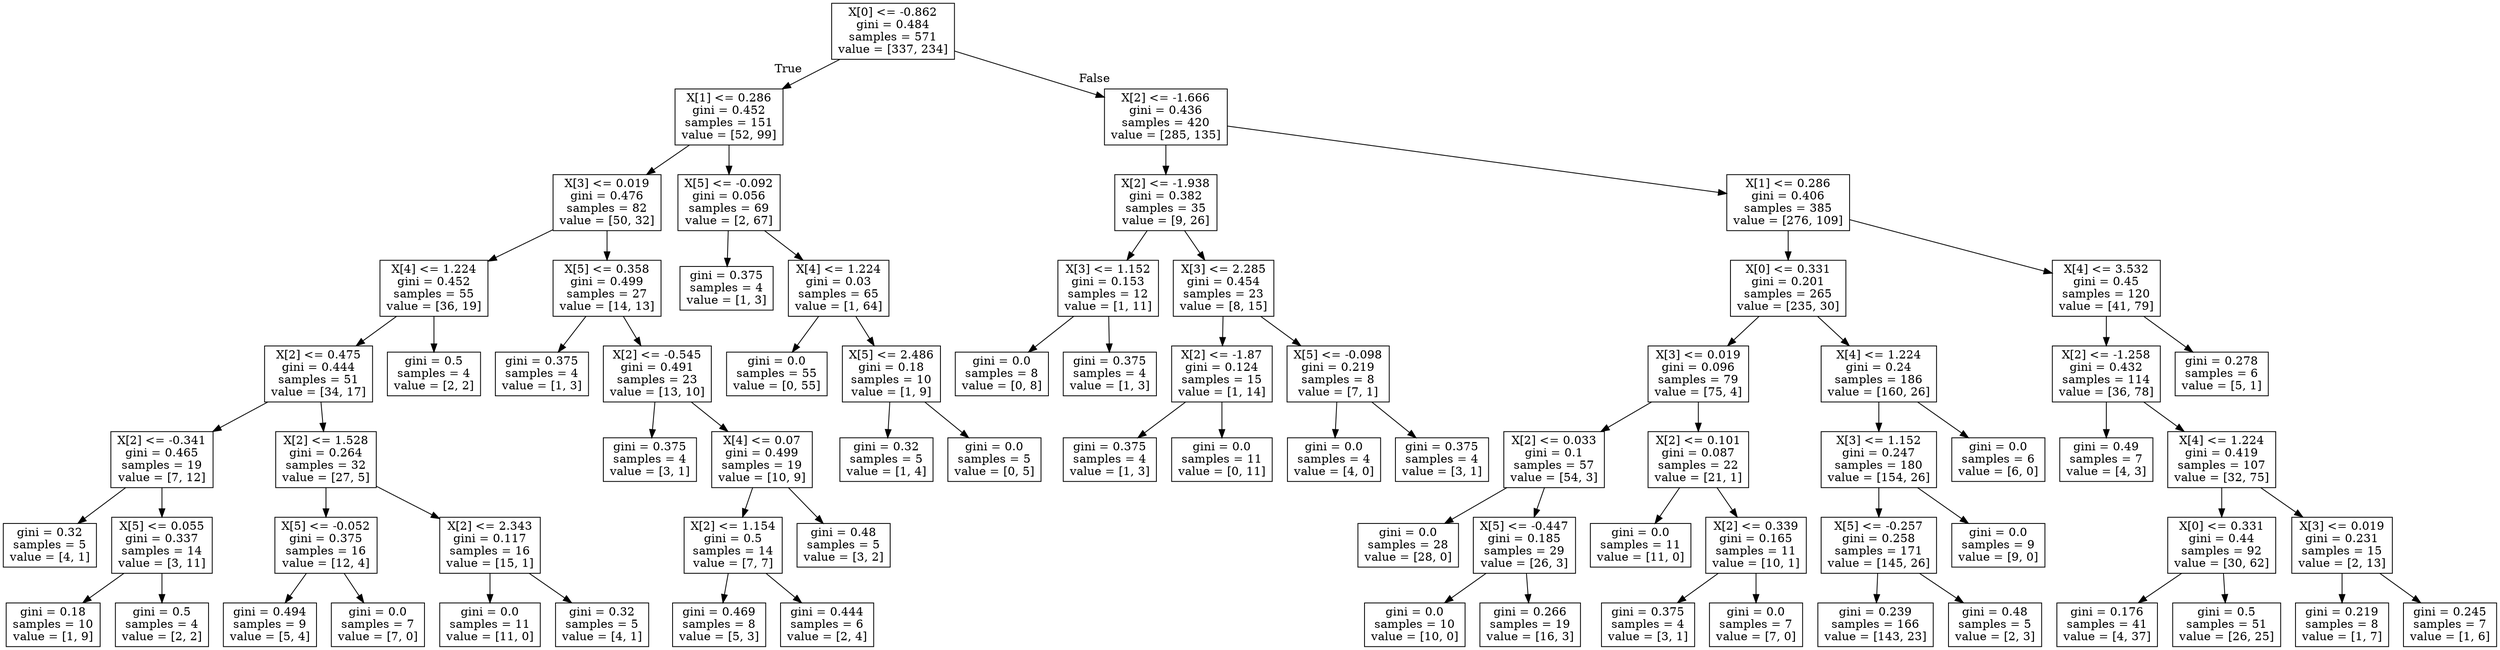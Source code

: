 digraph Tree {
node [shape=box] ;
0 [label="X[0] <= -0.862\ngini = 0.484\nsamples = 571\nvalue = [337, 234]"] ;
1 [label="X[1] <= 0.286\ngini = 0.452\nsamples = 151\nvalue = [52, 99]"] ;
0 -> 1 [labeldistance=2.5, labelangle=45, headlabel="True"] ;
2 [label="X[3] <= 0.019\ngini = 0.476\nsamples = 82\nvalue = [50, 32]"] ;
1 -> 2 ;
3 [label="X[4] <= 1.224\ngini = 0.452\nsamples = 55\nvalue = [36, 19]"] ;
2 -> 3 ;
4 [label="X[2] <= 0.475\ngini = 0.444\nsamples = 51\nvalue = [34, 17]"] ;
3 -> 4 ;
5 [label="X[2] <= -0.341\ngini = 0.465\nsamples = 19\nvalue = [7, 12]"] ;
4 -> 5 ;
6 [label="gini = 0.32\nsamples = 5\nvalue = [4, 1]"] ;
5 -> 6 ;
7 [label="X[5] <= 0.055\ngini = 0.337\nsamples = 14\nvalue = [3, 11]"] ;
5 -> 7 ;
8 [label="gini = 0.18\nsamples = 10\nvalue = [1, 9]"] ;
7 -> 8 ;
9 [label="gini = 0.5\nsamples = 4\nvalue = [2, 2]"] ;
7 -> 9 ;
10 [label="X[2] <= 1.528\ngini = 0.264\nsamples = 32\nvalue = [27, 5]"] ;
4 -> 10 ;
11 [label="X[5] <= -0.052\ngini = 0.375\nsamples = 16\nvalue = [12, 4]"] ;
10 -> 11 ;
12 [label="gini = 0.494\nsamples = 9\nvalue = [5, 4]"] ;
11 -> 12 ;
13 [label="gini = 0.0\nsamples = 7\nvalue = [7, 0]"] ;
11 -> 13 ;
14 [label="X[2] <= 2.343\ngini = 0.117\nsamples = 16\nvalue = [15, 1]"] ;
10 -> 14 ;
15 [label="gini = 0.0\nsamples = 11\nvalue = [11, 0]"] ;
14 -> 15 ;
16 [label="gini = 0.32\nsamples = 5\nvalue = [4, 1]"] ;
14 -> 16 ;
17 [label="gini = 0.5\nsamples = 4\nvalue = [2, 2]"] ;
3 -> 17 ;
18 [label="X[5] <= 0.358\ngini = 0.499\nsamples = 27\nvalue = [14, 13]"] ;
2 -> 18 ;
19 [label="gini = 0.375\nsamples = 4\nvalue = [1, 3]"] ;
18 -> 19 ;
20 [label="X[2] <= -0.545\ngini = 0.491\nsamples = 23\nvalue = [13, 10]"] ;
18 -> 20 ;
21 [label="gini = 0.375\nsamples = 4\nvalue = [3, 1]"] ;
20 -> 21 ;
22 [label="X[4] <= 0.07\ngini = 0.499\nsamples = 19\nvalue = [10, 9]"] ;
20 -> 22 ;
23 [label="X[2] <= 1.154\ngini = 0.5\nsamples = 14\nvalue = [7, 7]"] ;
22 -> 23 ;
24 [label="gini = 0.469\nsamples = 8\nvalue = [5, 3]"] ;
23 -> 24 ;
25 [label="gini = 0.444\nsamples = 6\nvalue = [2, 4]"] ;
23 -> 25 ;
26 [label="gini = 0.48\nsamples = 5\nvalue = [3, 2]"] ;
22 -> 26 ;
27 [label="X[5] <= -0.092\ngini = 0.056\nsamples = 69\nvalue = [2, 67]"] ;
1 -> 27 ;
28 [label="gini = 0.375\nsamples = 4\nvalue = [1, 3]"] ;
27 -> 28 ;
29 [label="X[4] <= 1.224\ngini = 0.03\nsamples = 65\nvalue = [1, 64]"] ;
27 -> 29 ;
30 [label="gini = 0.0\nsamples = 55\nvalue = [0, 55]"] ;
29 -> 30 ;
31 [label="X[5] <= 2.486\ngini = 0.18\nsamples = 10\nvalue = [1, 9]"] ;
29 -> 31 ;
32 [label="gini = 0.32\nsamples = 5\nvalue = [1, 4]"] ;
31 -> 32 ;
33 [label="gini = 0.0\nsamples = 5\nvalue = [0, 5]"] ;
31 -> 33 ;
34 [label="X[2] <= -1.666\ngini = 0.436\nsamples = 420\nvalue = [285, 135]"] ;
0 -> 34 [labeldistance=2.5, labelangle=-45, headlabel="False"] ;
35 [label="X[2] <= -1.938\ngini = 0.382\nsamples = 35\nvalue = [9, 26]"] ;
34 -> 35 ;
36 [label="X[3] <= 1.152\ngini = 0.153\nsamples = 12\nvalue = [1, 11]"] ;
35 -> 36 ;
37 [label="gini = 0.0\nsamples = 8\nvalue = [0, 8]"] ;
36 -> 37 ;
38 [label="gini = 0.375\nsamples = 4\nvalue = [1, 3]"] ;
36 -> 38 ;
39 [label="X[3] <= 2.285\ngini = 0.454\nsamples = 23\nvalue = [8, 15]"] ;
35 -> 39 ;
40 [label="X[2] <= -1.87\ngini = 0.124\nsamples = 15\nvalue = [1, 14]"] ;
39 -> 40 ;
41 [label="gini = 0.375\nsamples = 4\nvalue = [1, 3]"] ;
40 -> 41 ;
42 [label="gini = 0.0\nsamples = 11\nvalue = [0, 11]"] ;
40 -> 42 ;
43 [label="X[5] <= -0.098\ngini = 0.219\nsamples = 8\nvalue = [7, 1]"] ;
39 -> 43 ;
44 [label="gini = 0.0\nsamples = 4\nvalue = [4, 0]"] ;
43 -> 44 ;
45 [label="gini = 0.375\nsamples = 4\nvalue = [3, 1]"] ;
43 -> 45 ;
46 [label="X[1] <= 0.286\ngini = 0.406\nsamples = 385\nvalue = [276, 109]"] ;
34 -> 46 ;
47 [label="X[0] <= 0.331\ngini = 0.201\nsamples = 265\nvalue = [235, 30]"] ;
46 -> 47 ;
48 [label="X[3] <= 0.019\ngini = 0.096\nsamples = 79\nvalue = [75, 4]"] ;
47 -> 48 ;
49 [label="X[2] <= 0.033\ngini = 0.1\nsamples = 57\nvalue = [54, 3]"] ;
48 -> 49 ;
50 [label="gini = 0.0\nsamples = 28\nvalue = [28, 0]"] ;
49 -> 50 ;
51 [label="X[5] <= -0.447\ngini = 0.185\nsamples = 29\nvalue = [26, 3]"] ;
49 -> 51 ;
52 [label="gini = 0.0\nsamples = 10\nvalue = [10, 0]"] ;
51 -> 52 ;
53 [label="gini = 0.266\nsamples = 19\nvalue = [16, 3]"] ;
51 -> 53 ;
54 [label="X[2] <= 0.101\ngini = 0.087\nsamples = 22\nvalue = [21, 1]"] ;
48 -> 54 ;
55 [label="gini = 0.0\nsamples = 11\nvalue = [11, 0]"] ;
54 -> 55 ;
56 [label="X[2] <= 0.339\ngini = 0.165\nsamples = 11\nvalue = [10, 1]"] ;
54 -> 56 ;
57 [label="gini = 0.375\nsamples = 4\nvalue = [3, 1]"] ;
56 -> 57 ;
58 [label="gini = 0.0\nsamples = 7\nvalue = [7, 0]"] ;
56 -> 58 ;
59 [label="X[4] <= 1.224\ngini = 0.24\nsamples = 186\nvalue = [160, 26]"] ;
47 -> 59 ;
60 [label="X[3] <= 1.152\ngini = 0.247\nsamples = 180\nvalue = [154, 26]"] ;
59 -> 60 ;
61 [label="X[5] <= -0.257\ngini = 0.258\nsamples = 171\nvalue = [145, 26]"] ;
60 -> 61 ;
62 [label="gini = 0.239\nsamples = 166\nvalue = [143, 23]"] ;
61 -> 62 ;
63 [label="gini = 0.48\nsamples = 5\nvalue = [2, 3]"] ;
61 -> 63 ;
64 [label="gini = 0.0\nsamples = 9\nvalue = [9, 0]"] ;
60 -> 64 ;
65 [label="gini = 0.0\nsamples = 6\nvalue = [6, 0]"] ;
59 -> 65 ;
66 [label="X[4] <= 3.532\ngini = 0.45\nsamples = 120\nvalue = [41, 79]"] ;
46 -> 66 ;
67 [label="X[2] <= -1.258\ngini = 0.432\nsamples = 114\nvalue = [36, 78]"] ;
66 -> 67 ;
68 [label="gini = 0.49\nsamples = 7\nvalue = [4, 3]"] ;
67 -> 68 ;
69 [label="X[4] <= 1.224\ngini = 0.419\nsamples = 107\nvalue = [32, 75]"] ;
67 -> 69 ;
70 [label="X[0] <= 0.331\ngini = 0.44\nsamples = 92\nvalue = [30, 62]"] ;
69 -> 70 ;
71 [label="gini = 0.176\nsamples = 41\nvalue = [4, 37]"] ;
70 -> 71 ;
72 [label="gini = 0.5\nsamples = 51\nvalue = [26, 25]"] ;
70 -> 72 ;
73 [label="X[3] <= 0.019\ngini = 0.231\nsamples = 15\nvalue = [2, 13]"] ;
69 -> 73 ;
74 [label="gini = 0.219\nsamples = 8\nvalue = [1, 7]"] ;
73 -> 74 ;
75 [label="gini = 0.245\nsamples = 7\nvalue = [1, 6]"] ;
73 -> 75 ;
76 [label="gini = 0.278\nsamples = 6\nvalue = [5, 1]"] ;
66 -> 76 ;
}